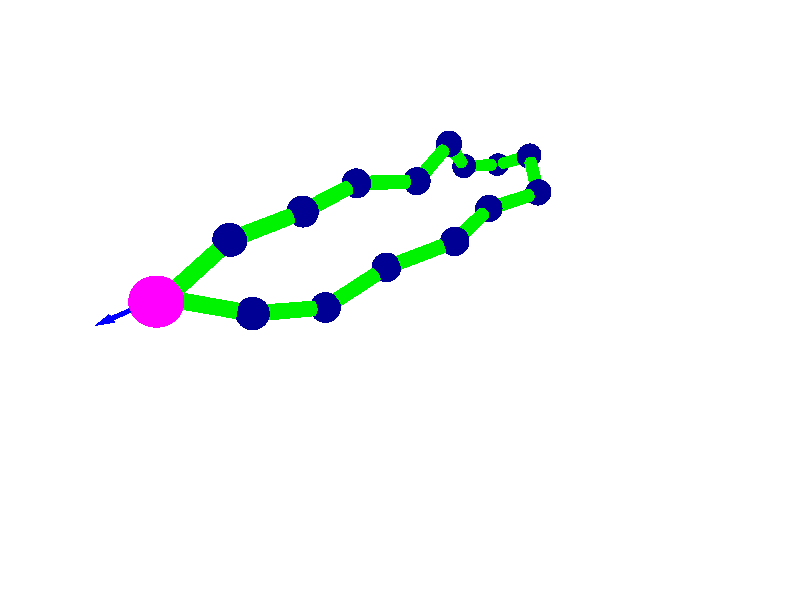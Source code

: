 #include "colors.inc"
#include "textures.inc"

// CAMERA, LIGHTS, AND CHECKERED BACKGROUND PLANE:
camera {location <-10,-10,-10> sky <0,0,-1> look_at 0}
light_source {<-10,-3,-18>, color White}
background { color rgb <1.0, 1.0, 1.0> }
//light_source {<-20, 00,-20>, color .6}
//light_source {<+10,-20,-20>, color .4}

#declare arr = union {
	cylinder {0,<0.5,0,0>, 0.02}
	cone{<0.5,0,0>, 0.04, <0.7,0,0>, 0 }  		
	pigment {color Blue}
	scale <1,2,1>
//	finish{phong 1}
} 





union{	
box {<0,0,0>, <-10.5,-8,-0.0> pigment { color 1.2*White}}
//box {<0,0,0>, <-10.5,-0.0,-5>pigment { color 1.5*White}}
//box {<0,0,0>, <-0.0,-8,-5> pigment { color 1.5*White}}
// grid coordinates
//cylinder {0,<-8,0,0>, 0.05}
//cylinder {0,<0,-6,0>, 0.05}
//cylinder {0,<0,0,-5>, 0.05}
//cylinder {<-8,0,0>,<-8,-6,0>, 0.03}
//cylinder {<0,-6,0>,<-8,-6,0>, 0.03}
//cylinder {<-8,0,0>,<-8,0,-5>, 0.03}
//cylinder {<0,0,-5>,<-8,0,-5>, 0.03}
//cylinder {<0,-6,0>,<0,-6,-5>, 0.03}
//cylinder {<0,0,-5>,<0,-6,-5>, 0.03}

 union{  
 	sphere{<4.2382688749478120E-003,-4.9855054240550783E-002,0>,0.3 texture{pigment{color 2*Magenta}} finish{phong 1}}
	object{arr  rotate<0,0,180>}
	union{	
		sphere{<0.839759, -0.669981, 0.283580>,	0.2}
		sphere{<1.776648, -0.856919, 0.579033>,	0.2 }
		sphere{<2.729676, -1.013058, 0.319497>,	0.2}
		sphere{<3.588657, -1.466057, 0.080869>,	0.2}
		sphere{<4.566778, -1.274397, -0.000029>,	0.2}
		sphere{<5.548086, -1.466831, 0.002032>,	0.2}
		sphere{<6.246263, -0.779688, -0.198925>,	0.2}
		sphere{<6.545694, 0.042727, 0.284785>,	0.2}
		sphere{ <5.579506, 0.044207, 0.026952>,	0.2}
		sphere{<4.859897, -0.206367, -0.620640>,	0.2}
		sphere{<3.917354, -0.428664, -0.371248>,	0.2}
		sphere{<2.964692, -0.196729, -0.567821>,	0.2}
		sphere{<1.970323, -0.296468, -0.531994>,	0.2}
		sphere{ <0.980422, -0.169988, -0.467978>,	0.2}
		texture{pigment{color 0.3*Blue}}
		finish{phong 1}
//		normal { bumps 0.4 scale 0.2 }
	}
//		union{	
//		sphere{<0.991352, 0.179832, 0.455388>,	0.2}
//		sphere{<1.978902, 0.337039, 0.449802>,	0.2 }
//		sphere{<2.922226, 0.355975, 0.781135>,	0.2}
//		sphere{<3.907897, 0.424925, 0.627196>,	0.2}
//		sphere{<4.907107, 0.457357, 0.650151>,	0.2}
//		sphere{<5.738312, 0.943304, 0.920254>,	0.2}
//		sphere{<6.635515, 1.041961, 0.489798>,	0.2}
//		sphere{<6.251149, 1.795838, -0.043055>,	0.2}
//		sphere{ <5.595824, 1.372292, -0.668482>,	0.2}
//		sphere{<4.630903, 1.151971, -0.811255>,	0.2}
//		sphere{<3.683918, 1.061149, -0.503080>,	0.2}
//		sphere{<2.727817, 0.898941, -0.259031>,	0.2}
//		sphere{<1.790523, 0.554723, -0.313745>,	0.2}
//		sphere{ <0.793960, 0.635282, -0.294443>,	0.2}
//		texture{pigment{color Black}}
//		finish{phong 1}
////		normal { bumps 0.4 scale 0.2 }
//	}
	union{	
		cylinder {<0.117377, -0.031596, 0.017820>,<0.839759, -0.669981, 0.283580>, 0.1}
		cylinder {<0.839759, -0.669981, 0.283580>,<1.776648, -0.856919, 0.579033>, 0.1}
		cylinder {<1.776648, -0.856919, 0.579033>,<2.729676, -1.013058, 0.319497>, 0.1}
		cylinder {<2.729676, -1.013058, 0.319497>,<3.588657, -1.466057, 0.080869>, 0.1}
		cylinder {<3.588657, -1.466057, 0.080869>,<4.566778, -1.274397, -0.000029>, 0.1}
		cylinder {<4.566778, -1.274397, -0.000029>,<5.548086, -1.466831, 0.002032>, 0.1}
		cylinder {<5.548086, -1.466831, 0.002032>,<6.246263, -0.779688, -0.198925>, 0.1}
		cylinder {<6.246263, -0.779688, -0.198925>,<6.545694, 0.042727, 0.284785>, 0.1}
		cylinder {<6.545694, 0.042727, 0.284785>,<5.579506, 0.044207, 0.026952>, 0.1}
		cylinder {<5.579506, 0.044207, 0.026952>,<4.859897, -0.206367, -0.620640>, 0.1}
		cylinder {<4.859897, -0.206367, -0.620640>,<3.917354, -0.428664, -0.371248>, 0.1}
		cylinder {<3.917354, -0.428664, -0.371248>,<2.964692, -0.196729, -0.567821>, 0.1}
		cylinder {<2.964692, -0.196729, -0.567821>,<1.970323, -0.296468, -0.531994>, 0.1}
		cylinder {<1.970323, -0.296468, -0.531994>,<0.980422, -0.169988, -0.467978>, 0.1}
		cylinder { <0.980422, -0.169988, -0.467978>,<0.117377, -0.031596, 0.017820>, 0.1}

		texture{pigment{color 0.9*Green}}
		finish{
			ambient .2
			diffuse .6
			specular .75
			roughness .001
			reflection 0.1
			}
//		finish{phong 0.3}
	}

//	union{	
//		cylinder {<0.117377, -0.031596, 0.017820>,<0.991352, 0.179832, 0.455388>, 0.1}
//		cylinder {<0.991352, 0.179832, 0.455388>,<1.978902, 0.337039, 0.449802>, 0.1}
//		cylinder {<1.978902, 0.337039, 0.449802>,<2.922226, 0.355975, 0.781135>, 0.1}
//		cylinder {<2.922226, 0.355975, 0.781135>,<3.907897, 0.424925, 0.627196>, 0.1}
//		cylinder {<3.907897, 0.424925, 0.627196>,<4.907107, 0.457357, 0.650151>, 0.1}
//		cylinder {<4.907107, 0.457357, 0.650151>,<5.738312, 0.943304, 0.920254>, 0.1}
//		cylinder {<5.738312, 0.943304, 0.920254>,<6.635515, 1.041961, 0.489798>, 0.1}
//		cylinder {<6.635515, 1.041961, 0.489798>,<6.251149, 1.795838, -0.043055>, 0.1}
//		cylinder {<6.251149, 1.795838, -0.043055>,<5.595824, 1.372292, -0.668482>, 0.1}
//		cylinder {<5.595824, 1.372292, -0.668482>,<4.630903, 1.151971, -0.811255>, 0.1}
//		cylinder {<4.630903, 1.151971, -0.811255>,<3.683918, 1.061149, -0.503080>, 0.1}
//		cylinder {<3.683918, 1.061149, -0.503080>,<2.727817, 0.898941, -0.259031>, 0.1}
//		cylinder {<2.727817, 0.898941, -0.259031>,<1.790523, 0.554723, -0.313745>, 0.1}
//		cylinder {<1.790523, 0.554723, -0.313745>,<0.793960, 0.635282, -0.294443>, 0.1}		cylinder {<0.793960, 0.635282, -0.294443>,<0.117377, -0.031596, 0.017820>, 0.1}
//		texture{pigment{color Orange}}
//		finish{
//			ambient .2
//			diffuse .6
//			specular .75
//			roughness .001
//			reflection 0.1
//			}
////		finish{phong 0.3}
//	}

	translate<-10,-4,-4>
 }
translate<2,0,-2>
}